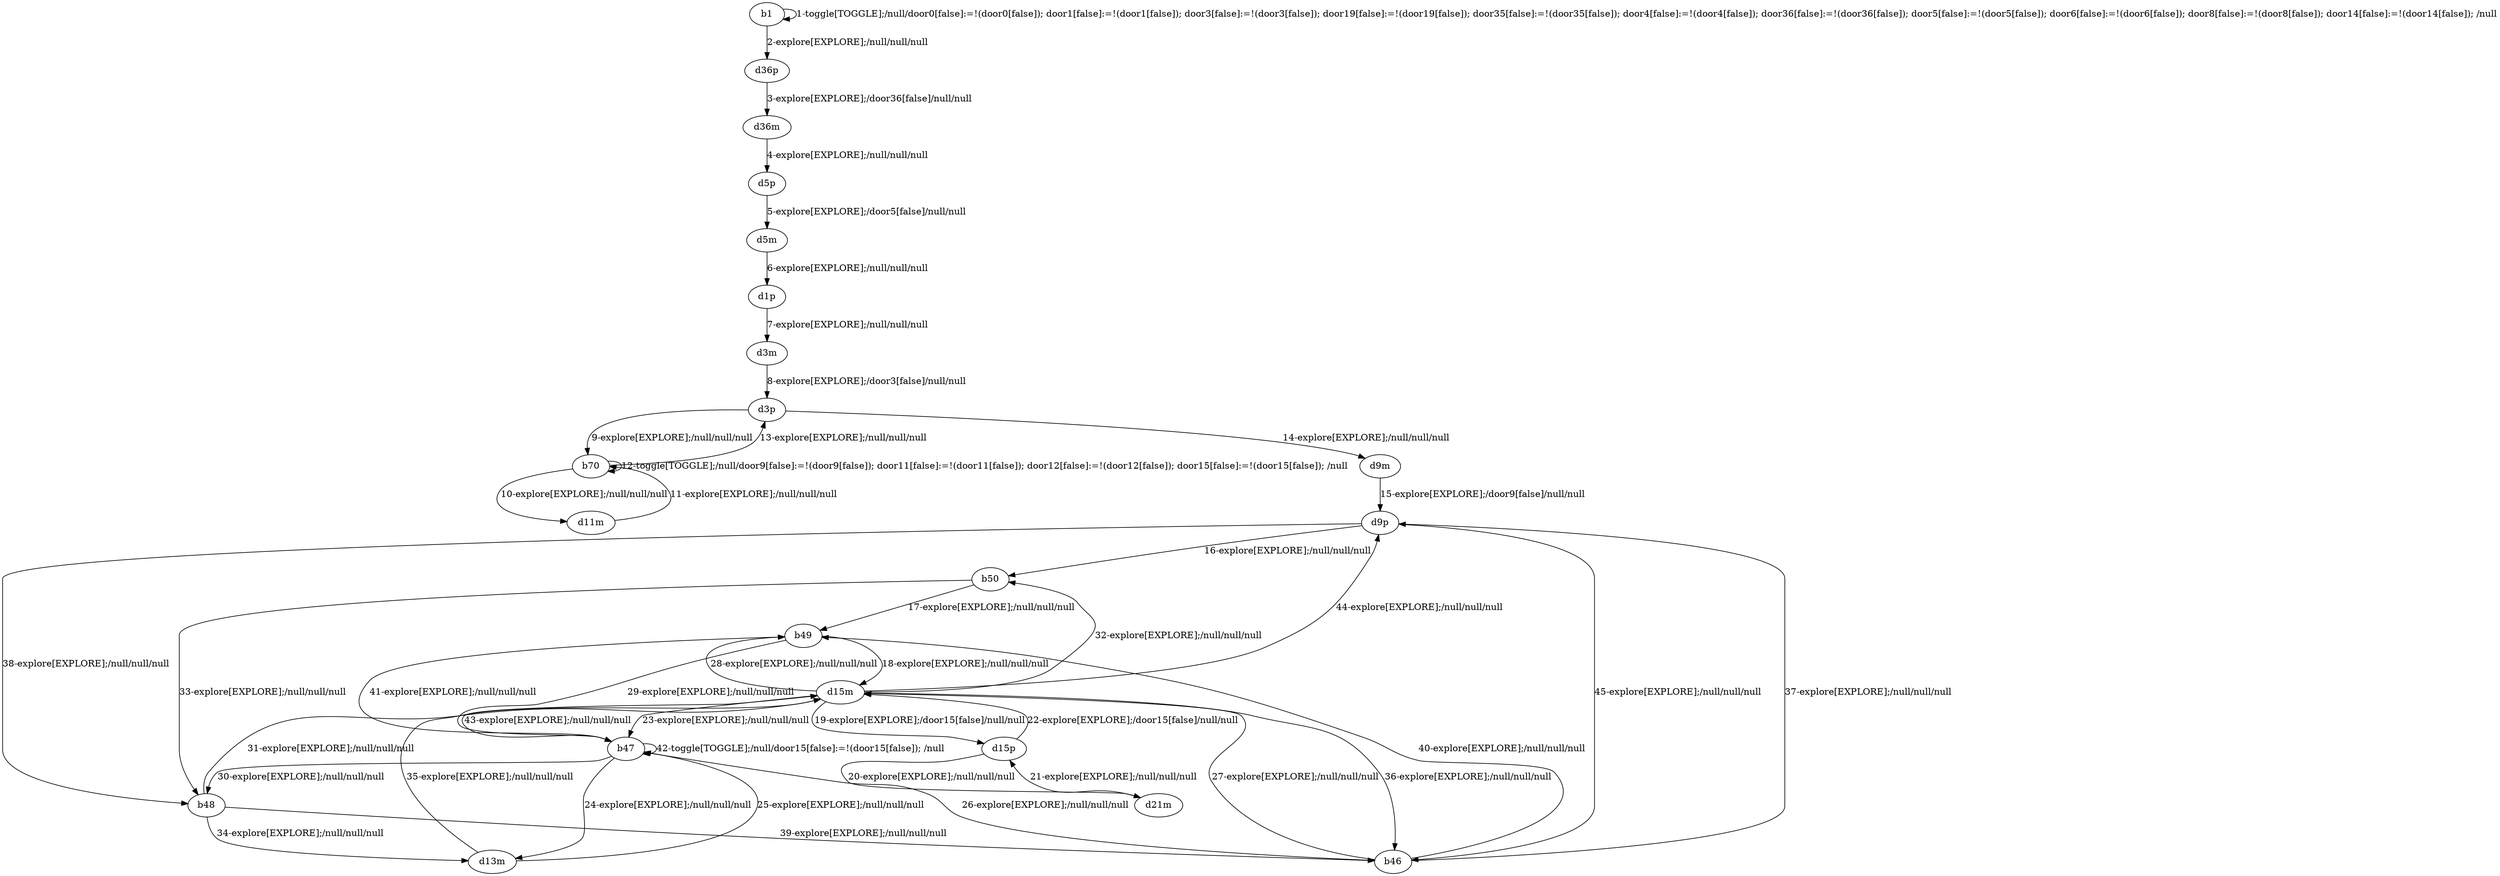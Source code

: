 # Total number of goals covered by this test: 2
# d15m --> d9p
# d9p --> b46

digraph g {
"b1" -> "b1" [label = "1-toggle[TOGGLE];/null/door0[false]:=!(door0[false]); door1[false]:=!(door1[false]); door3[false]:=!(door3[false]); door19[false]:=!(door19[false]); door35[false]:=!(door35[false]); door4[false]:=!(door4[false]); door36[false]:=!(door36[false]); door5[false]:=!(door5[false]); door6[false]:=!(door6[false]); door8[false]:=!(door8[false]); door14[false]:=!(door14[false]); /null"];
"b1" -> "d36p" [label = "2-explore[EXPLORE];/null/null/null"];
"d36p" -> "d36m" [label = "3-explore[EXPLORE];/door36[false]/null/null"];
"d36m" -> "d5p" [label = "4-explore[EXPLORE];/null/null/null"];
"d5p" -> "d5m" [label = "5-explore[EXPLORE];/door5[false]/null/null"];
"d5m" -> "d1p" [label = "6-explore[EXPLORE];/null/null/null"];
"d1p" -> "d3m" [label = "7-explore[EXPLORE];/null/null/null"];
"d3m" -> "d3p" [label = "8-explore[EXPLORE];/door3[false]/null/null"];
"d3p" -> "b70" [label = "9-explore[EXPLORE];/null/null/null"];
"b70" -> "d11m" [label = "10-explore[EXPLORE];/null/null/null"];
"d11m" -> "b70" [label = "11-explore[EXPLORE];/null/null/null"];
"b70" -> "b70" [label = "12-toggle[TOGGLE];/null/door9[false]:=!(door9[false]); door11[false]:=!(door11[false]); door12[false]:=!(door12[false]); door15[false]:=!(door15[false]); /null"];
"b70" -> "d3p" [label = "13-explore[EXPLORE];/null/null/null"];
"d3p" -> "d9m" [label = "14-explore[EXPLORE];/null/null/null"];
"d9m" -> "d9p" [label = "15-explore[EXPLORE];/door9[false]/null/null"];
"d9p" -> "b50" [label = "16-explore[EXPLORE];/null/null/null"];
"b50" -> "b49" [label = "17-explore[EXPLORE];/null/null/null"];
"b49" -> "d15m" [label = "18-explore[EXPLORE];/null/null/null"];
"d15m" -> "d15p" [label = "19-explore[EXPLORE];/door15[false]/null/null"];
"d15p" -> "d21m" [label = "20-explore[EXPLORE];/null/null/null"];
"d21m" -> "d15p" [label = "21-explore[EXPLORE];/null/null/null"];
"d15p" -> "d15m" [label = "22-explore[EXPLORE];/door15[false]/null/null"];
"d15m" -> "b47" [label = "23-explore[EXPLORE];/null/null/null"];
"b47" -> "d13m" [label = "24-explore[EXPLORE];/null/null/null"];
"d13m" -> "b47" [label = "25-explore[EXPLORE];/null/null/null"];
"b47" -> "b46" [label = "26-explore[EXPLORE];/null/null/null"];
"b46" -> "d15m" [label = "27-explore[EXPLORE];/null/null/null"];
"d15m" -> "b49" [label = "28-explore[EXPLORE];/null/null/null"];
"b49" -> "b47" [label = "29-explore[EXPLORE];/null/null/null"];
"b47" -> "b48" [label = "30-explore[EXPLORE];/null/null/null"];
"b48" -> "d15m" [label = "31-explore[EXPLORE];/null/null/null"];
"d15m" -> "b50" [label = "32-explore[EXPLORE];/null/null/null"];
"b50" -> "b48" [label = "33-explore[EXPLORE];/null/null/null"];
"b48" -> "d13m" [label = "34-explore[EXPLORE];/null/null/null"];
"d13m" -> "d15m" [label = "35-explore[EXPLORE];/null/null/null"];
"d15m" -> "b46" [label = "36-explore[EXPLORE];/null/null/null"];
"b46" -> "d9p" [label = "37-explore[EXPLORE];/null/null/null"];
"d9p" -> "b48" [label = "38-explore[EXPLORE];/null/null/null"];
"b48" -> "b46" [label = "39-explore[EXPLORE];/null/null/null"];
"b46" -> "b49" [label = "40-explore[EXPLORE];/null/null/null"];
"b49" -> "b47" [label = "41-explore[EXPLORE];/null/null/null"];
"b47" -> "b47" [label = "42-toggle[TOGGLE];/null/door15[false]:=!(door15[false]); /null"];
"b47" -> "d15m" [label = "43-explore[EXPLORE];/null/null/null"];
"d15m" -> "d9p" [label = "44-explore[EXPLORE];/null/null/null"];
"d9p" -> "b46" [label = "45-explore[EXPLORE];/null/null/null"];
}
